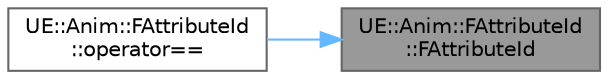 digraph "UE::Anim::FAttributeId::FAttributeId"
{
 // INTERACTIVE_SVG=YES
 // LATEX_PDF_SIZE
  bgcolor="transparent";
  edge [fontname=Helvetica,fontsize=10,labelfontname=Helvetica,labelfontsize=10];
  node [fontname=Helvetica,fontsize=10,shape=box,height=0.2,width=0.4];
  rankdir="RL";
  Node1 [id="Node000001",label="UE::Anim::FAttributeId\l::FAttributeId",height=0.2,width=0.4,color="gray40", fillcolor="grey60", style="filled", fontcolor="black",tooltip=" "];
  Node1 -> Node2 [id="edge1_Node000001_Node000002",dir="back",color="steelblue1",style="solid",tooltip=" "];
  Node2 [id="Node000002",label="UE::Anim::FAttributeId\l::operator==",height=0.2,width=0.4,color="grey40", fillcolor="white", style="filled",URL="$dd/de9/structUE_1_1Anim_1_1FAttributeId.html#abb8d14e330491873108e6e0a9ff5755e",tooltip=" "];
}

